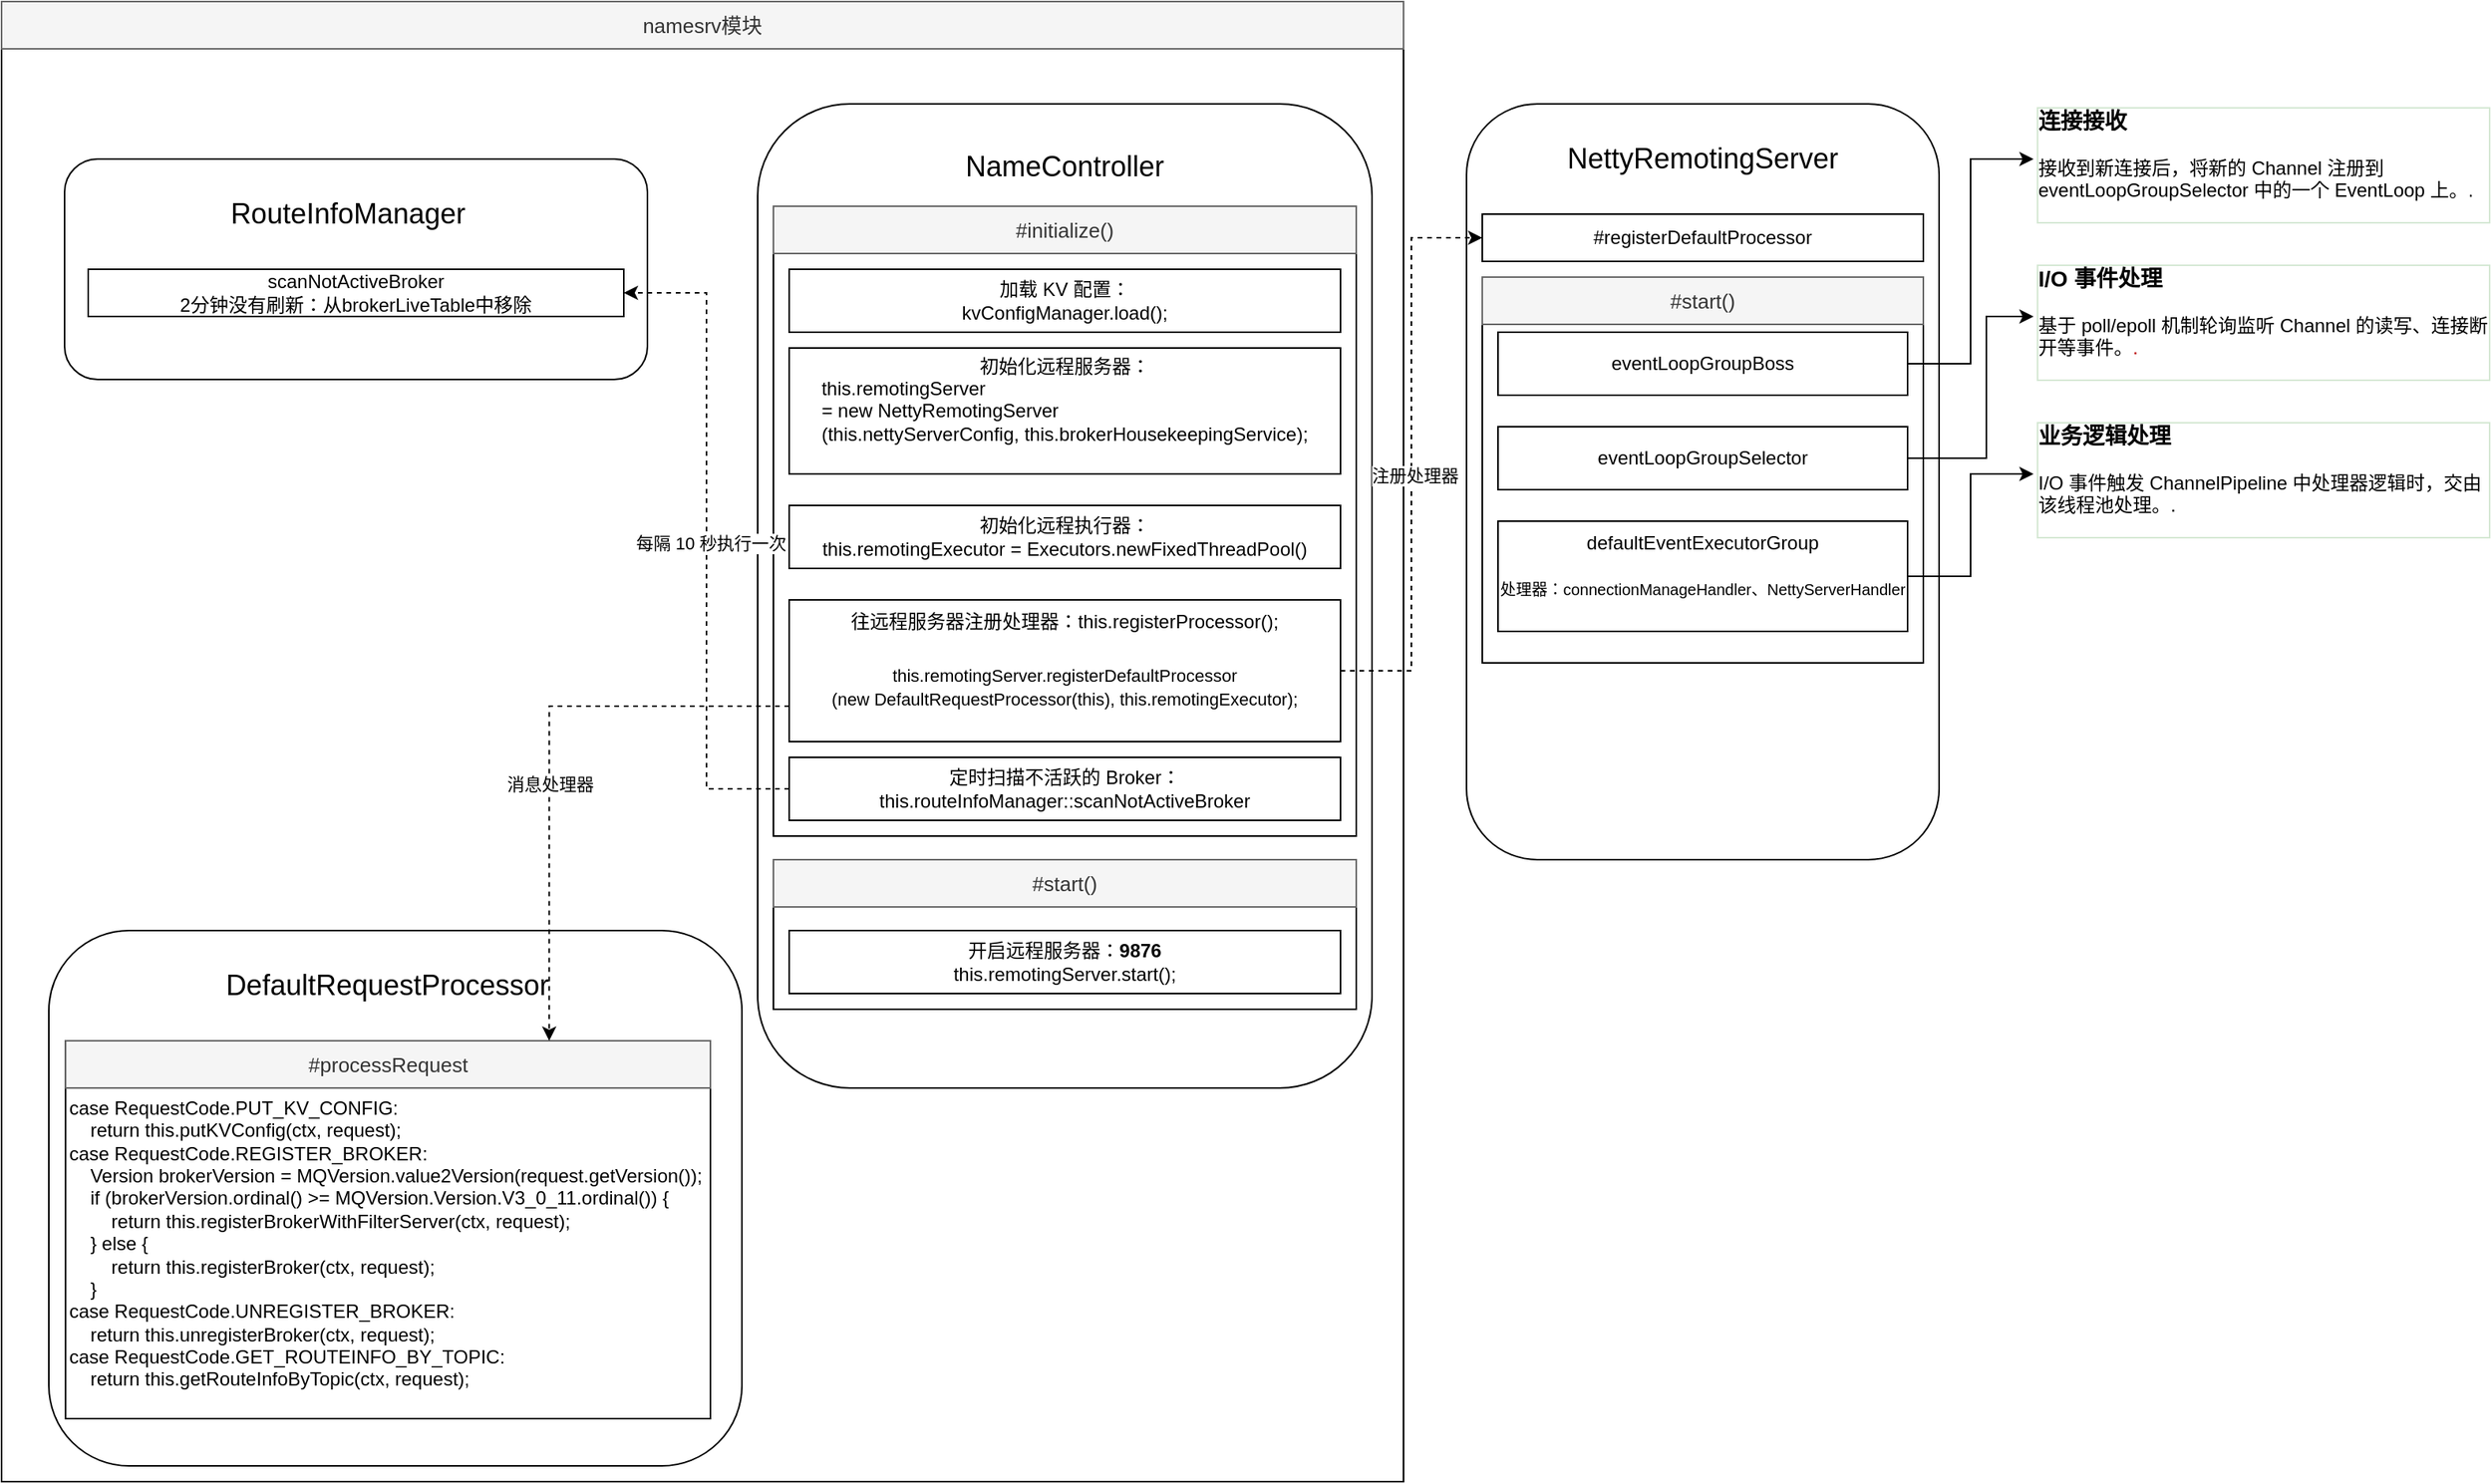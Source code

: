 <mxfile version="28.0.5">
  <diagram id="Eys0XsjKiKcDp_Y2fm7s" name="第 1 页">
    <mxGraphModel dx="1722" dy="954" grid="1" gridSize="10" guides="1" tooltips="1" connect="1" arrows="0" fold="1" page="1" pageScale="1" pageWidth="3300" pageHeight="4681" math="0" shadow="0">
      <root>
        <mxCell id="0" />
        <mxCell id="1" parent="0" />
        <mxCell id="eET4ICUnmijQ7LKeNfcv-2" value="" style="rounded=0;whiteSpace=wrap;html=1;" parent="1" vertex="1">
          <mxGeometry x="140" y="20" width="890" height="940" as="geometry" />
        </mxCell>
        <mxCell id="eET4ICUnmijQ7LKeNfcv-3" value="&lt;span style=&quot;font-size: 13px;&quot;&gt;namesrv模块&lt;/span&gt;" style="text;html=1;align=center;verticalAlign=middle;whiteSpace=wrap;rounded=0;labelBackgroundColor=none;textShadow=0;fillColor=#f5f5f5;fontColor=#333333;strokeColor=#666666;" parent="1" vertex="1">
          <mxGeometry x="140" y="20" width="890" height="30" as="geometry" />
        </mxCell>
        <mxCell id="eET4ICUnmijQ7LKeNfcv-4" value="" style="rounded=1;whiteSpace=wrap;html=1;" parent="1" vertex="1">
          <mxGeometry x="620" y="85" width="390" height="625" as="geometry" />
        </mxCell>
        <mxCell id="eET4ICUnmijQ7LKeNfcv-5" value="" style="rounded=0;whiteSpace=wrap;html=1;" parent="1" vertex="1">
          <mxGeometry x="630" y="150" width="370" height="400" as="geometry" />
        </mxCell>
        <mxCell id="eET4ICUnmijQ7LKeNfcv-6" value="加载 KV 配置：&lt;div&gt;kvConfigManager.load();&lt;/div&gt;" style="rounded=0;whiteSpace=wrap;html=1;" parent="1" vertex="1">
          <mxGeometry x="640" y="190" width="350" height="40" as="geometry" />
        </mxCell>
        <mxCell id="eET4ICUnmijQ7LKeNfcv-7" value="&lt;font style=&quot;&quot;&gt;&lt;span style=&quot;font-size: 18px;&quot;&gt;NameController&lt;/span&gt;&lt;br&gt;&lt;/font&gt;" style="text;html=1;align=center;verticalAlign=middle;whiteSpace=wrap;rounded=0;" parent="1" vertex="1">
          <mxGeometry x="710" y="110" width="210" height="30" as="geometry" />
        </mxCell>
        <mxCell id="eET4ICUnmijQ7LKeNfcv-8" value="&lt;div&gt;初始化远程服务器：&lt;/div&gt;&lt;div style=&quot;&quot;&gt;&lt;div style=&quot;text-align: left;&quot;&gt;this.remotingServer&lt;/div&gt;&lt;div style=&quot;&quot;&gt;&lt;div style=&quot;text-align: left;&quot;&gt;&lt;span style=&quot;background-color: transparent; color: light-dark(rgb(0, 0, 0), rgb(255, 255, 255));&quot;&gt;= new NettyRemotingServer&lt;/span&gt;&lt;/div&gt;&lt;div style=&quot;text-align: left;&quot;&gt;&lt;span style=&quot;background-color: transparent; color: light-dark(rgb(0, 0, 0), rgb(255, 255, 255));&quot;&gt;(this.nettyServerConfig, this.brokerHousekeepingService);&lt;/span&gt;&lt;/div&gt;&lt;/div&gt;&lt;/div&gt;&lt;div&gt;&lt;span style=&quot;background-color: transparent; color: light-dark(rgb(0, 0, 0), rgb(255, 255, 255));&quot;&gt;&lt;br&gt;&lt;/span&gt;&lt;/div&gt;" style="rounded=0;whiteSpace=wrap;html=1;" parent="1" vertex="1">
          <mxGeometry x="640" y="240" width="350" height="80" as="geometry" />
        </mxCell>
        <mxCell id="eET4ICUnmijQ7LKeNfcv-9" value="&lt;div&gt;初始化远程执行器：&lt;br&gt;this.remotingExecutor =&amp;nbsp;Executors.newFixedThreadPool()&lt;/div&gt;" style="rounded=0;whiteSpace=wrap;html=1;" parent="1" vertex="1">
          <mxGeometry x="640" y="340" width="350" height="40" as="geometry" />
        </mxCell>
        <mxCell id="eET4ICUnmijQ7LKeNfcv-10" value="&lt;span style=&quot;background-color: transparent;&quot;&gt;往远程服务器注册处理器：&lt;/span&gt;this.registerProcessor();&lt;div&gt;&lt;br&gt;&lt;/div&gt;" style="rounded=0;whiteSpace=wrap;html=1;align=center;verticalAlign=top;" parent="1" vertex="1">
          <mxGeometry x="640" y="400" width="350" height="90" as="geometry" />
        </mxCell>
        <mxCell id="eET4ICUnmijQ7LKeNfcv-11" value="" style="rounded=1;whiteSpace=wrap;html=1;" parent="1" vertex="1">
          <mxGeometry x="1070" y="85" width="300" height="480" as="geometry" />
        </mxCell>
        <mxCell id="eET4ICUnmijQ7LKeNfcv-12" value="&lt;span style=&quot;font-size: 18px;&quot;&gt;NettyRemotingServer&lt;/span&gt;" style="text;html=1;align=center;verticalAlign=middle;whiteSpace=wrap;rounded=0;" parent="1" vertex="1">
          <mxGeometry x="1130" y="95" width="180" height="50" as="geometry" />
        </mxCell>
        <mxCell id="eET4ICUnmijQ7LKeNfcv-13" value="#registerDefaultProcessor" style="rounded=0;whiteSpace=wrap;html=1;align=center;" parent="1" vertex="1">
          <mxGeometry x="1080" y="155" width="280" height="30" as="geometry" />
        </mxCell>
        <mxCell id="eET4ICUnmijQ7LKeNfcv-14" style="edgeStyle=orthogonalEdgeStyle;rounded=0;orthogonalLoop=1;jettySize=auto;html=1;entryX=0;entryY=0.5;entryDx=0;entryDy=0;dashed=1;" parent="1" source="eET4ICUnmijQ7LKeNfcv-10" target="eET4ICUnmijQ7LKeNfcv-13" edge="1">
          <mxGeometry relative="1" as="geometry" />
        </mxCell>
        <mxCell id="eET4ICUnmijQ7LKeNfcv-15" value="注册处理器" style="edgeLabel;html=1;align=center;verticalAlign=middle;resizable=0;points=[];" parent="eET4ICUnmijQ7LKeNfcv-14" vertex="1" connectable="0">
          <mxGeometry x="-0.072" y="-2" relative="1" as="geometry">
            <mxPoint as="offset" />
          </mxGeometry>
        </mxCell>
        <mxCell id="eET4ICUnmijQ7LKeNfcv-16" value="&lt;div&gt;&lt;span style=&quot;background-color: transparent;&quot;&gt;定时扫描不活跃的 Broker：&lt;br&gt;&lt;/span&gt;this.routeInfoManager::scanNotActiveBroker&lt;/div&gt;" style="rounded=0;whiteSpace=wrap;html=1;" parent="1" vertex="1">
          <mxGeometry x="640" y="500" width="350" height="40" as="geometry" />
        </mxCell>
        <mxCell id="eET4ICUnmijQ7LKeNfcv-17" value="" style="rounded=1;whiteSpace=wrap;html=1;" parent="1" vertex="1">
          <mxGeometry x="180" y="120" width="370" height="140" as="geometry" />
        </mxCell>
        <mxCell id="eET4ICUnmijQ7LKeNfcv-18" style="edgeStyle=orthogonalEdgeStyle;rounded=0;orthogonalLoop=1;jettySize=auto;html=1;entryX=1;entryY=0.5;entryDx=0;entryDy=0;dashed=1;" parent="1" source="eET4ICUnmijQ7LKeNfcv-16" target="eET4ICUnmijQ7LKeNfcv-21" edge="1">
          <mxGeometry relative="1" as="geometry" />
        </mxCell>
        <mxCell id="eET4ICUnmijQ7LKeNfcv-19" value="每隔 10 秒执行一次" style="edgeLabel;html=1;align=center;verticalAlign=middle;resizable=0;points=[];" parent="eET4ICUnmijQ7LKeNfcv-18" vertex="1" connectable="0">
          <mxGeometry x="-0.005" y="-2" relative="1" as="geometry">
            <mxPoint as="offset" />
          </mxGeometry>
        </mxCell>
        <mxCell id="eET4ICUnmijQ7LKeNfcv-20" value="&lt;span style=&quot;font-size: 18px;&quot;&gt;RouteInfoManager&lt;/span&gt;" style="text;html=1;align=center;verticalAlign=middle;whiteSpace=wrap;rounded=0;" parent="1" vertex="1">
          <mxGeometry x="240" y="130" width="240" height="50" as="geometry" />
        </mxCell>
        <mxCell id="eET4ICUnmijQ7LKeNfcv-21" value="scanNotActiveBroker&lt;br&gt;2分钟没有刷新：从brokerLiveTable中移除" style="rounded=0;whiteSpace=wrap;html=1;align=center;" parent="1" vertex="1">
          <mxGeometry x="195" y="190" width="340" height="30" as="geometry" />
        </mxCell>
        <mxCell id="eET4ICUnmijQ7LKeNfcv-22" value="&lt;span style=&quot;font-size: 13px;&quot;&gt;#initialize()&lt;/span&gt;" style="text;html=1;align=center;verticalAlign=middle;whiteSpace=wrap;rounded=0;labelBackgroundColor=none;textShadow=0;fillColor=#f5f5f5;fontColor=#333333;strokeColor=#666666;" parent="1" vertex="1">
          <mxGeometry x="630" y="150" width="370" height="30" as="geometry" />
        </mxCell>
        <mxCell id="eET4ICUnmijQ7LKeNfcv-23" value="" style="rounded=0;whiteSpace=wrap;html=1;" parent="1" vertex="1">
          <mxGeometry x="630" y="565" width="370" height="95" as="geometry" />
        </mxCell>
        <mxCell id="eET4ICUnmijQ7LKeNfcv-24" value="&lt;span style=&quot;font-size: 13px;&quot;&gt;#start()&lt;/span&gt;" style="text;html=1;align=center;verticalAlign=middle;whiteSpace=wrap;rounded=0;labelBackgroundColor=none;textShadow=0;fillColor=#f5f5f5;fontColor=#333333;strokeColor=#666666;" parent="1" vertex="1">
          <mxGeometry x="630" y="565" width="370" height="30" as="geometry" />
        </mxCell>
        <mxCell id="eET4ICUnmijQ7LKeNfcv-25" value="开启远程服务器：&lt;b&gt;9876&lt;/b&gt;&lt;br&gt;&lt;div style=&quot;text-align: left;&quot;&gt;&lt;span style=&quot;background-color: transparent;&quot;&gt;this.remotingServer.start();&lt;/span&gt;&lt;/div&gt;" style="rounded=0;whiteSpace=wrap;html=1;" parent="1" vertex="1">
          <mxGeometry x="640" y="610" width="350" height="40" as="geometry" />
        </mxCell>
        <mxCell id="eET4ICUnmijQ7LKeNfcv-26" value="&lt;div&gt;&lt;font style=&quot;font-size: 11px;&quot;&gt;this.remotingServer.registerDefaultProcessor&lt;/font&gt;&lt;/div&gt;&lt;div&gt;&lt;font style=&quot;font-size: 11px;&quot;&gt;(new DefaultRequestProcessor(this), this.remotingExecutor);&lt;/font&gt;&lt;/div&gt;" style="text;html=1;align=center;verticalAlign=middle;whiteSpace=wrap;rounded=0;" parent="1" vertex="1">
          <mxGeometry x="665" y="440" width="300" height="30" as="geometry" />
        </mxCell>
        <mxCell id="eET4ICUnmijQ7LKeNfcv-27" value="" style="rounded=0;whiteSpace=wrap;html=1;" parent="1" vertex="1">
          <mxGeometry x="1080" y="195" width="280" height="245" as="geometry" />
        </mxCell>
        <mxCell id="eET4ICUnmijQ7LKeNfcv-28" value="&lt;span style=&quot;font-size: 13px;&quot;&gt;#start()&lt;/span&gt;" style="text;html=1;align=center;verticalAlign=middle;whiteSpace=wrap;rounded=0;labelBackgroundColor=none;textShadow=0;fillColor=#f5f5f5;fontColor=#333333;strokeColor=#666666;" parent="1" vertex="1">
          <mxGeometry x="1080" y="195" width="280" height="30" as="geometry" />
        </mxCell>
        <mxCell id="eET4ICUnmijQ7LKeNfcv-29" style="edgeStyle=orthogonalEdgeStyle;rounded=0;orthogonalLoop=1;jettySize=auto;html=1;entryX=0;entryY=0.5;entryDx=0;entryDy=0;" parent="1" source="eET4ICUnmijQ7LKeNfcv-30" target="eET4ICUnmijQ7LKeNfcv-31" edge="1">
          <mxGeometry relative="1" as="geometry" />
        </mxCell>
        <mxCell id="eET4ICUnmijQ7LKeNfcv-30" value="eventLoopGroupBoss" style="rounded=0;whiteSpace=wrap;html=1;" parent="1" vertex="1">
          <mxGeometry x="1090" y="230" width="260" height="40" as="geometry" />
        </mxCell>
        <mxCell id="eET4ICUnmijQ7LKeNfcv-31" value="&lt;h3 style=&quot;margin-top: 0px;&quot;&gt;连接接收&lt;/h3&gt;&lt;p&gt;&lt;span style=&quot;background-color: transparent; color: light-dark(rgb(0, 0, 0), rgb(255, 255, 255));&quot;&gt;接收到新连接后，将新的 Channel 注册到 eventLoopGroupSelector 中的一个 EventLoop 上。&lt;/span&gt;&lt;span style=&quot;background-color: transparent; color: light-dark(rgb(0, 0, 0), rgb(255, 255, 255));&quot;&gt;.&lt;/span&gt;&lt;/p&gt;" style="text;html=1;whiteSpace=wrap;overflow=hidden;rounded=0;labelBorderColor=#D5E8D4;" parent="1" vertex="1">
          <mxGeometry x="1430" y="80" width="290" height="80" as="geometry" />
        </mxCell>
        <mxCell id="eET4ICUnmijQ7LKeNfcv-32" style="edgeStyle=orthogonalEdgeStyle;rounded=0;orthogonalLoop=1;jettySize=auto;html=1;entryX=0;entryY=0.5;entryDx=0;entryDy=0;" parent="1" source="eET4ICUnmijQ7LKeNfcv-33" target="eET4ICUnmijQ7LKeNfcv-36" edge="1">
          <mxGeometry relative="1" as="geometry">
            <mxPoint x="1410" y="270" as="targetPoint" />
            <Array as="points">
              <mxPoint x="1400" y="310" />
              <mxPoint x="1400" y="220" />
            </Array>
          </mxGeometry>
        </mxCell>
        <mxCell id="eET4ICUnmijQ7LKeNfcv-33" value="eventLoopGroupSelector" style="rounded=0;whiteSpace=wrap;html=1;" parent="1" vertex="1">
          <mxGeometry x="1090" y="290" width="260" height="40" as="geometry" />
        </mxCell>
        <mxCell id="eET4ICUnmijQ7LKeNfcv-34" style="edgeStyle=orthogonalEdgeStyle;rounded=0;orthogonalLoop=1;jettySize=auto;html=1;entryX=0;entryY=0.5;entryDx=0;entryDy=0;" parent="1" source="eET4ICUnmijQ7LKeNfcv-35" target="eET4ICUnmijQ7LKeNfcv-37" edge="1">
          <mxGeometry relative="1" as="geometry" />
        </mxCell>
        <mxCell id="eET4ICUnmijQ7LKeNfcv-35" value="defaultEventExecutorGroup&lt;br&gt;&lt;br&gt;&lt;font style=&quot;font-size: 10px;&quot;&gt;处理器：connectionManageHandler、NettyServerHandler&lt;/font&gt;" style="rounded=0;whiteSpace=wrap;html=1;verticalAlign=top;" parent="1" vertex="1">
          <mxGeometry x="1090" y="350" width="260" height="70" as="geometry" />
        </mxCell>
        <mxCell id="eET4ICUnmijQ7LKeNfcv-36" value="&lt;h3 style=&quot;margin-top: 0px;&quot;&gt;I/O 事件处理&lt;/h3&gt;&lt;p&gt;&lt;span style=&quot;background-color: transparent;&quot;&gt;基于 poll/epoll 机制轮询监听 Channel 的读写、连接断开等事件。&lt;font color=&quot;rgba(0, 0, 0, 0)&quot;&gt;.&lt;/font&gt;&lt;/span&gt;&lt;/p&gt;" style="text;html=1;whiteSpace=wrap;overflow=hidden;rounded=0;labelBorderColor=#D5E8D4;" parent="1" vertex="1">
          <mxGeometry x="1430" y="180" width="290" height="80" as="geometry" />
        </mxCell>
        <mxCell id="eET4ICUnmijQ7LKeNfcv-37" value="&lt;h3 style=&quot;margin-top: 0px;&quot;&gt;业务逻辑处理&lt;/h3&gt;&lt;p&gt;&lt;span style=&quot;background-color: transparent;&quot;&gt;I/O 事件触发&amp;nbsp;&lt;/span&gt;&lt;span style=&quot;background-color: transparent;&quot;&gt;ChannelPipeline 中处理器逻辑时，交由该线程池处理&lt;/span&gt;&lt;span style=&quot;background-color: transparent; color: light-dark(rgb(0, 0, 0), rgb(255, 255, 255));&quot;&gt;。&lt;/span&gt;&lt;font style=&quot;background-color: transparent;&quot;&gt;.&lt;/font&gt;&lt;/p&gt;" style="text;html=1;whiteSpace=wrap;overflow=hidden;rounded=0;labelBorderColor=#D5E8D4;" parent="1" vertex="1">
          <mxGeometry x="1430" y="280" width="290" height="80" as="geometry" />
        </mxCell>
        <mxCell id="ErgKXyoYDtma719qd4is-6" value="" style="rounded=1;whiteSpace=wrap;html=1;" vertex="1" parent="1">
          <mxGeometry x="170" y="610" width="440" height="340" as="geometry" />
        </mxCell>
        <mxCell id="ErgKXyoYDtma719qd4is-7" value="&lt;div&gt;&lt;br&gt;&lt;/div&gt;&lt;div&gt;&lt;br&gt;&lt;/div&gt;&lt;div&gt;&lt;div&gt;case RequestCode.PUT_KV_CONFIG:&lt;/div&gt;&lt;div&gt;&amp;nbsp; &amp;nbsp; return this.putKVConfig(ctx, request);&lt;/div&gt;&lt;div&gt;case RequestCode.REGISTER_BROKER:&lt;/div&gt;&lt;div&gt;&amp;nbsp; &amp;nbsp; Version brokerVersion = MQVersion.value2Version(request.getVersion());&lt;/div&gt;&lt;div&gt;&amp;nbsp; &amp;nbsp; if (brokerVersion.ordinal() &amp;gt;= MQVersion.Version.V3_0_11.ordinal()) {&lt;/div&gt;&lt;div&gt;&amp;nbsp; &amp;nbsp; &amp;nbsp; &amp;nbsp; return this.registerBrokerWithFilterServer(ctx, request);&lt;/div&gt;&lt;div&gt;&amp;nbsp; &amp;nbsp; } else {&lt;/div&gt;&lt;div&gt;&amp;nbsp; &amp;nbsp; &amp;nbsp; &amp;nbsp; return this.registerBroker(ctx, request);&lt;/div&gt;&lt;div&gt;&amp;nbsp; &amp;nbsp; }&lt;/div&gt;&lt;div&gt;case RequestCode.UNREGISTER_BROKER:&lt;/div&gt;&lt;div&gt;&amp;nbsp; &amp;nbsp; return this.unregisterBroker(ctx, request);&lt;/div&gt;&lt;div&gt;case RequestCode.GET_ROUTEINFO_BY_TOPIC:&lt;/div&gt;&lt;div&gt;&amp;nbsp; &amp;nbsp; return this.getRouteInfoByTopic(ctx, request);&lt;/div&gt;&lt;/div&gt;" style="rounded=0;whiteSpace=wrap;html=1;align=left;verticalAlign=top;" vertex="1" parent="1">
          <mxGeometry x="180.63" y="680" width="409.37" height="240" as="geometry" />
        </mxCell>
        <mxCell id="ErgKXyoYDtma719qd4is-8" value="&lt;font style=&quot;&quot;&gt;&lt;span style=&quot;font-size: 18px;&quot;&gt;DefaultRequestProcessor&lt;/span&gt;&lt;/font&gt;" style="text;html=1;align=center;verticalAlign=middle;whiteSpace=wrap;rounded=0;" vertex="1" parent="1">
          <mxGeometry x="280" y="630" width="210" height="30" as="geometry" />
        </mxCell>
        <mxCell id="ErgKXyoYDtma719qd4is-9" value="&lt;span style=&quot;font-size: 13px;&quot;&gt;#processRequest&lt;/span&gt;" style="text;html=1;align=center;verticalAlign=middle;whiteSpace=wrap;rounded=0;labelBackgroundColor=none;textShadow=0;fillColor=#f5f5f5;fontColor=#333333;strokeColor=#666666;" vertex="1" parent="1">
          <mxGeometry x="180.63" y="680" width="409.37" height="30" as="geometry" />
        </mxCell>
        <mxCell id="ErgKXyoYDtma719qd4is-13" style="edgeStyle=orthogonalEdgeStyle;rounded=0;orthogonalLoop=1;jettySize=auto;html=1;exitX=0;exitY=0.75;exitDx=0;exitDy=0;entryX=0.75;entryY=0;entryDx=0;entryDy=0;dashed=1;elbow=vertical;" edge="1" parent="1" source="eET4ICUnmijQ7LKeNfcv-10" target="ErgKXyoYDtma719qd4is-9">
          <mxGeometry relative="1" as="geometry" />
        </mxCell>
        <mxCell id="ErgKXyoYDtma719qd4is-14" value="消息处理器" style="edgeLabel;html=1;align=center;verticalAlign=middle;resizable=0;points=[];" vertex="1" connectable="0" parent="ErgKXyoYDtma719qd4is-13">
          <mxGeometry x="0.105" relative="1" as="geometry">
            <mxPoint as="offset" />
          </mxGeometry>
        </mxCell>
      </root>
    </mxGraphModel>
  </diagram>
</mxfile>
